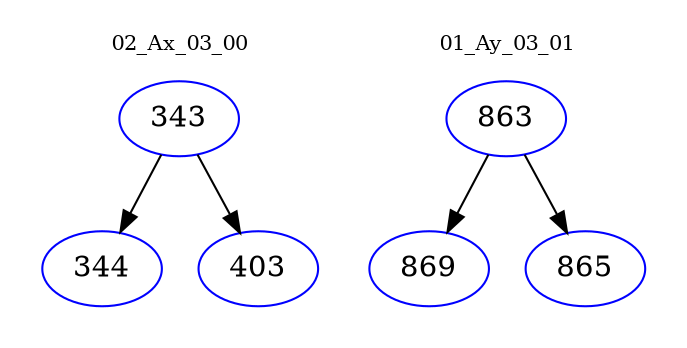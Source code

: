 digraph{
subgraph cluster_0 {
color = white
label = "02_Ax_03_00";
fontsize=10;
T0_343 [label="343", color="blue"]
T0_343 -> T0_344 [color="black"]
T0_344 [label="344", color="blue"]
T0_343 -> T0_403 [color="black"]
T0_403 [label="403", color="blue"]
}
subgraph cluster_1 {
color = white
label = "01_Ay_03_01";
fontsize=10;
T1_863 [label="863", color="blue"]
T1_863 -> T1_869 [color="black"]
T1_869 [label="869", color="blue"]
T1_863 -> T1_865 [color="black"]
T1_865 [label="865", color="blue"]
}
}
